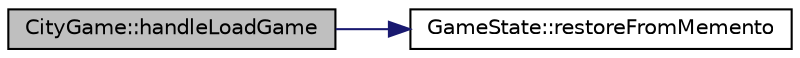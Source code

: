 digraph "CityGame::handleLoadGame"
{
 // LATEX_PDF_SIZE
  edge [fontname="Helvetica",fontsize="10",labelfontname="Helvetica",labelfontsize="10"];
  node [fontname="Helvetica",fontsize="10",shape=record];
  rankdir="LR";
  Node1 [label="CityGame::handleLoadGame",height=0.2,width=0.4,color="black", fillcolor="grey75", style="filled", fontcolor="black",tooltip=" "];
  Node1 -> Node2 [color="midnightblue",fontsize="10",style="solid",fontname="Helvetica"];
  Node2 [label="GameState::restoreFromMemento",height=0.2,width=0.4,color="black", fillcolor="white", style="filled",URL="$classGameState.html#a32ac71fc3feb75e71b93a3a892cf2878",tooltip="Restores the game state from a given memento."];
}
